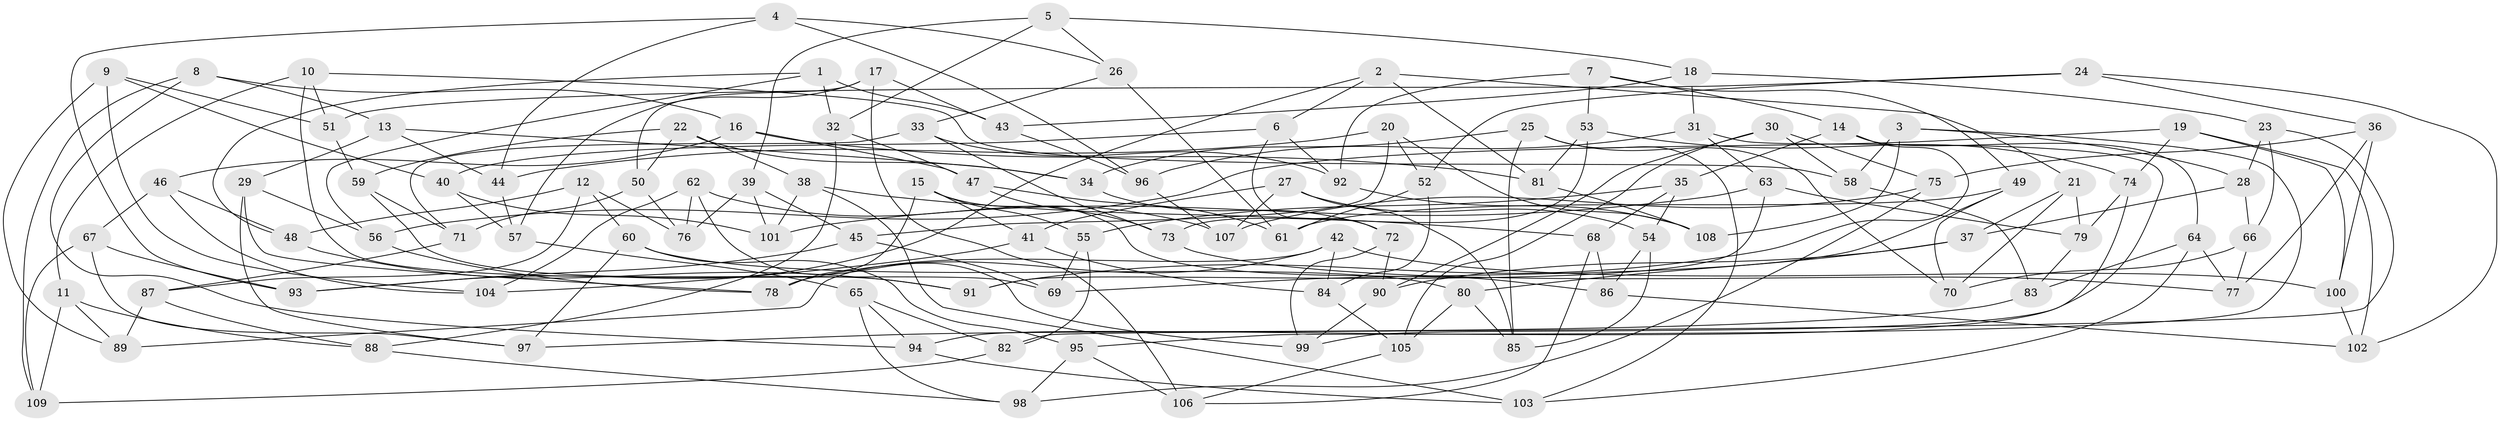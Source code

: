 // coarse degree distribution, {4: 0.6578947368421053, 5: 0.11842105263157894, 3: 0.09210526315789473, 10: 0.013157894736842105, 7: 0.02631578947368421, 8: 0.039473684210526314, 2: 0.013157894736842105, 6: 0.013157894736842105, 9: 0.013157894736842105, 11: 0.013157894736842105}
// Generated by graph-tools (version 1.1) at 2025/02/03/04/25 22:02:08]
// undirected, 109 vertices, 218 edges
graph export_dot {
graph [start="1"]
  node [color=gray90,style=filled];
  1;
  2;
  3;
  4;
  5;
  6;
  7;
  8;
  9;
  10;
  11;
  12;
  13;
  14;
  15;
  16;
  17;
  18;
  19;
  20;
  21;
  22;
  23;
  24;
  25;
  26;
  27;
  28;
  29;
  30;
  31;
  32;
  33;
  34;
  35;
  36;
  37;
  38;
  39;
  40;
  41;
  42;
  43;
  44;
  45;
  46;
  47;
  48;
  49;
  50;
  51;
  52;
  53;
  54;
  55;
  56;
  57;
  58;
  59;
  60;
  61;
  62;
  63;
  64;
  65;
  66;
  67;
  68;
  69;
  70;
  71;
  72;
  73;
  74;
  75;
  76;
  77;
  78;
  79;
  80;
  81;
  82;
  83;
  84;
  85;
  86;
  87;
  88;
  89;
  90;
  91;
  92;
  93;
  94;
  95;
  96;
  97;
  98;
  99;
  100;
  101;
  102;
  103;
  104;
  105;
  106;
  107;
  108;
  109;
  1 -- 56;
  1 -- 32;
  1 -- 43;
  1 -- 48;
  2 -- 81;
  2 -- 93;
  2 -- 6;
  2 -- 21;
  3 -- 58;
  3 -- 95;
  3 -- 28;
  3 -- 108;
  4 -- 44;
  4 -- 26;
  4 -- 93;
  4 -- 96;
  5 -- 39;
  5 -- 26;
  5 -- 18;
  5 -- 32;
  6 -- 40;
  6 -- 72;
  6 -- 92;
  7 -- 53;
  7 -- 49;
  7 -- 92;
  7 -- 14;
  8 -- 94;
  8 -- 109;
  8 -- 16;
  8 -- 13;
  9 -- 40;
  9 -- 104;
  9 -- 51;
  9 -- 89;
  10 -- 69;
  10 -- 58;
  10 -- 11;
  10 -- 51;
  11 -- 89;
  11 -- 88;
  11 -- 109;
  12 -- 48;
  12 -- 60;
  12 -- 87;
  12 -- 76;
  13 -- 29;
  13 -- 34;
  13 -- 44;
  14 -- 64;
  14 -- 35;
  14 -- 91;
  15 -- 78;
  15 -- 55;
  15 -- 86;
  15 -- 41;
  16 -- 46;
  16 -- 81;
  16 -- 47;
  17 -- 106;
  17 -- 50;
  17 -- 43;
  17 -- 57;
  18 -- 43;
  18 -- 31;
  18 -- 23;
  19 -- 74;
  19 -- 100;
  19 -- 102;
  19 -- 56;
  20 -- 44;
  20 -- 52;
  20 -- 45;
  20 -- 108;
  21 -- 70;
  21 -- 37;
  21 -- 79;
  22 -- 38;
  22 -- 50;
  22 -- 59;
  22 -- 34;
  23 -- 66;
  23 -- 82;
  23 -- 28;
  24 -- 51;
  24 -- 102;
  24 -- 36;
  24 -- 52;
  25 -- 103;
  25 -- 70;
  25 -- 34;
  25 -- 85;
  26 -- 61;
  26 -- 33;
  27 -- 107;
  27 -- 54;
  27 -- 41;
  27 -- 85;
  28 -- 66;
  28 -- 37;
  29 -- 56;
  29 -- 78;
  29 -- 97;
  30 -- 90;
  30 -- 75;
  30 -- 58;
  30 -- 105;
  31 -- 96;
  31 -- 63;
  31 -- 94;
  32 -- 88;
  32 -- 47;
  33 -- 71;
  33 -- 92;
  33 -- 73;
  34 -- 72;
  35 -- 68;
  35 -- 54;
  35 -- 55;
  36 -- 75;
  36 -- 100;
  36 -- 77;
  37 -- 90;
  37 -- 80;
  38 -- 103;
  38 -- 101;
  38 -- 68;
  39 -- 76;
  39 -- 101;
  39 -- 45;
  40 -- 57;
  40 -- 101;
  41 -- 84;
  41 -- 104;
  42 -- 89;
  42 -- 84;
  42 -- 78;
  42 -- 100;
  43 -- 96;
  44 -- 57;
  45 -- 69;
  45 -- 93;
  46 -- 67;
  46 -- 48;
  46 -- 104;
  47 -- 61;
  47 -- 73;
  48 -- 91;
  49 -- 61;
  49 -- 70;
  49 -- 69;
  50 -- 76;
  50 -- 71;
  51 -- 59;
  52 -- 84;
  52 -- 61;
  53 -- 81;
  53 -- 74;
  53 -- 73;
  54 -- 85;
  54 -- 86;
  55 -- 82;
  55 -- 69;
  56 -- 78;
  57 -- 65;
  58 -- 83;
  59 -- 91;
  59 -- 71;
  60 -- 95;
  60 -- 97;
  60 -- 80;
  62 -- 107;
  62 -- 99;
  62 -- 104;
  62 -- 76;
  63 -- 91;
  63 -- 79;
  63 -- 101;
  64 -- 77;
  64 -- 103;
  64 -- 83;
  65 -- 82;
  65 -- 98;
  65 -- 94;
  66 -- 77;
  66 -- 70;
  67 -- 93;
  67 -- 109;
  67 -- 97;
  68 -- 106;
  68 -- 86;
  71 -- 87;
  72 -- 90;
  72 -- 99;
  73 -- 77;
  74 -- 99;
  74 -- 79;
  75 -- 107;
  75 -- 98;
  79 -- 83;
  80 -- 105;
  80 -- 85;
  81 -- 108;
  82 -- 109;
  83 -- 97;
  84 -- 105;
  86 -- 102;
  87 -- 89;
  87 -- 88;
  88 -- 98;
  90 -- 99;
  92 -- 108;
  94 -- 103;
  95 -- 106;
  95 -- 98;
  96 -- 107;
  100 -- 102;
  105 -- 106;
}
